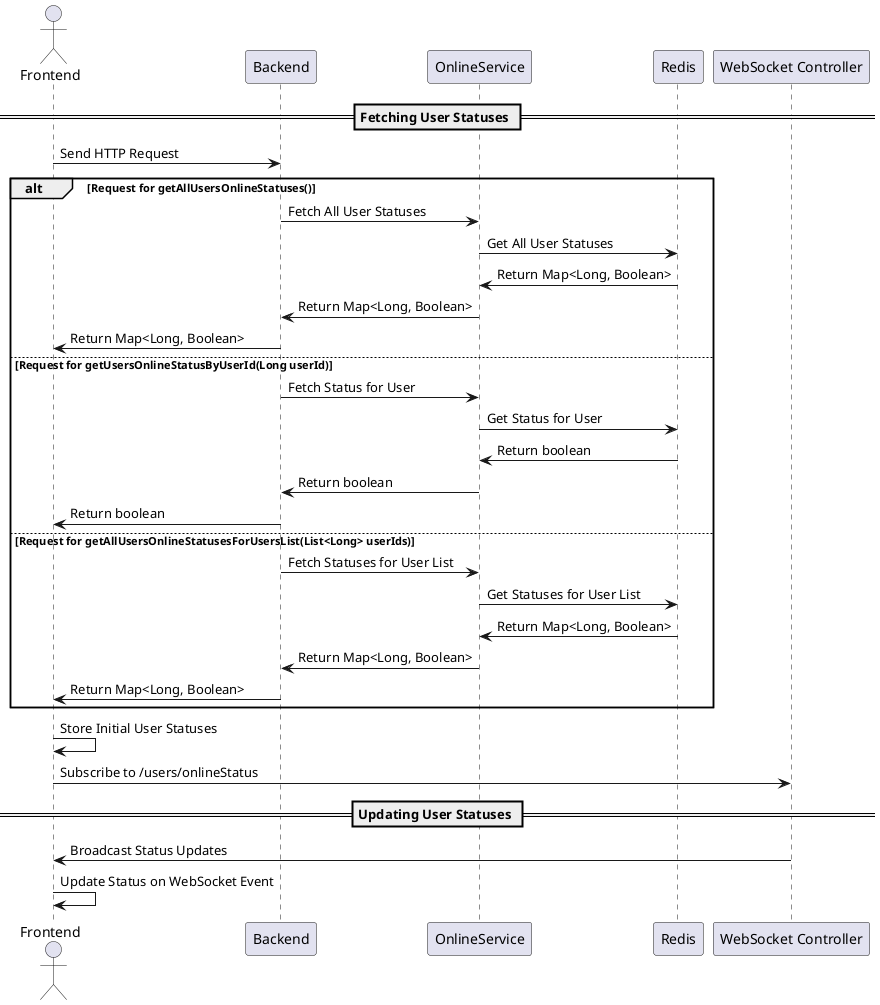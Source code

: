 @startuml
actor Frontend
participant "Backend" as Backend
participant "OnlineService" as OnlineService
participant "Redis" as Redis
participant "WebSocket Controller" as WebSocketController

== Fetching User Statuses ==
Frontend -> Backend : Send HTTP Request
alt Request for getAllUsersOnlineStatuses()
    Backend -> OnlineService : Fetch All User Statuses
    OnlineService -> Redis : Get All User Statuses
    Redis -> OnlineService : Return Map<Long, Boolean>
    OnlineService -> Backend : Return Map<Long, Boolean>
    Backend -> Frontend : Return Map<Long, Boolean>
else Request for getUsersOnlineStatusByUserId(Long userId)
    Backend -> OnlineService : Fetch Status for User
    OnlineService -> Redis : Get Status for User
    Redis -> OnlineService : Return boolean
    OnlineService -> Backend : Return boolean
    Backend -> Frontend : Return boolean
else Request for getAllUsersOnlineStatusesForUsersList(List<Long> userIds)
    Backend -> OnlineService : Fetch Statuses for User List
    OnlineService -> Redis : Get Statuses for User List
    Redis -> OnlineService : Return Map<Long, Boolean>
    OnlineService -> Backend : Return Map<Long, Boolean>
    Backend -> Frontend : Return Map<Long, Boolean>
end

Frontend -> Frontend : Store Initial User Statuses
Frontend -> WebSocketController : Subscribe to /users/onlineStatus

== Updating User Statuses ==
WebSocketController -> Frontend : Broadcast Status Updates
Frontend -> Frontend : Update Status on WebSocket Event

@enduml
